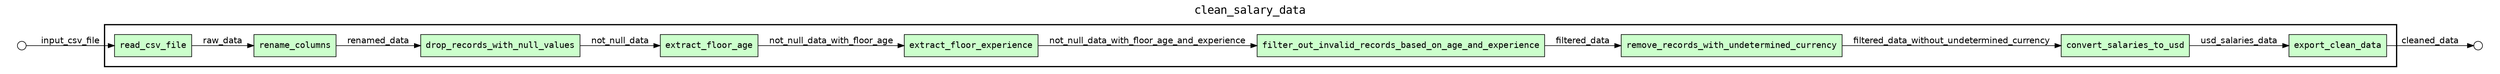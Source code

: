 digraph Workflow {
rankdir=LR
fontname=Courier; fontsize=18; labelloc=t
label=clean_salary_data
subgraph cluster_workflow_box_outer { label=""; color=black; penwidth=2
subgraph cluster_workflow_box_inner { label=""; color=white
node[shape=box style=filled fillcolor="#CCFFCC" peripheries=1 fontname=Courier]
read_csv_file
rename_columns
drop_records_with_null_values
extract_floor_age
extract_floor_experience
filter_out_invalid_records_based_on_age_and_experience
remove_records_with_undetermined_currency
convert_salaries_to_usd
export_clean_data
edge[fontname=Helvetica]
read_csv_file -> rename_columns [label=raw_data]
rename_columns -> drop_records_with_null_values [label=renamed_data]
drop_records_with_null_values -> extract_floor_age [label=not_null_data]
extract_floor_age -> extract_floor_experience [label=not_null_data_with_floor_age]
extract_floor_experience -> filter_out_invalid_records_based_on_age_and_experience [label=not_null_data_with_floor_age_and_experience]
filter_out_invalid_records_based_on_age_and_experience -> remove_records_with_undetermined_currency [label=filtered_data]
remove_records_with_undetermined_currency -> convert_salaries_to_usd [label=filtered_data_without_undetermined_currency]
convert_salaries_to_usd -> export_clean_data [label=usd_salaries_data]
}}
subgraph cluster_input_ports_group_outer { label=""; color=white
subgraph cluster_input_ports_group_inner { label=""; color=white
node[shape=circle style=filled fillcolor="#FFFFFF" peripheries=1 fontname=Courier width=0.2]
input_csv_file_input_port [label=""]
}}
subgraph cluster_output_ports_group_outer { label=""; color=white
subgraph cluster_output_ports_group_inner { label=""; color=white
node[shape=circle style=filled fillcolor="#FFFFFF" peripheries=1 fontname=Courier width=0.2]
cleaned_data_output_port [label=""]
}}
edge[fontname=Helvetica]
input_csv_file_input_port -> read_csv_file [label=input_csv_file]
edge[fontname=Helvetica]
export_clean_data -> cleaned_data_output_port [label=cleaned_data]
}
